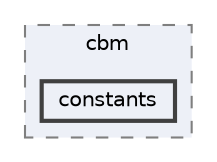 digraph "repository/cbm/src/main/java/com/sterlite/cal/cbm/constants"
{
 // LATEX_PDF_SIZE
  bgcolor="transparent";
  edge [fontname=Helvetica,fontsize=10,labelfontname=Helvetica,labelfontsize=10];
  node [fontname=Helvetica,fontsize=10,shape=box,height=0.2,width=0.4];
  compound=true
  subgraph clusterdir_24a66cfe2b63f447342d1eafaa32c778 {
    graph [ bgcolor="#edf0f7", pencolor="grey50", label="cbm", fontname=Helvetica,fontsize=10 style="filled,dashed", URL="dir_24a66cfe2b63f447342d1eafaa32c778.html",tooltip=""]
  dir_e4fa6c0c9df87322de6bd78aac687fdf [label="constants", fillcolor="#edf0f7", color="grey25", style="filled,bold", URL="dir_e4fa6c0c9df87322de6bd78aac687fdf.html",tooltip=""];
  }
}
